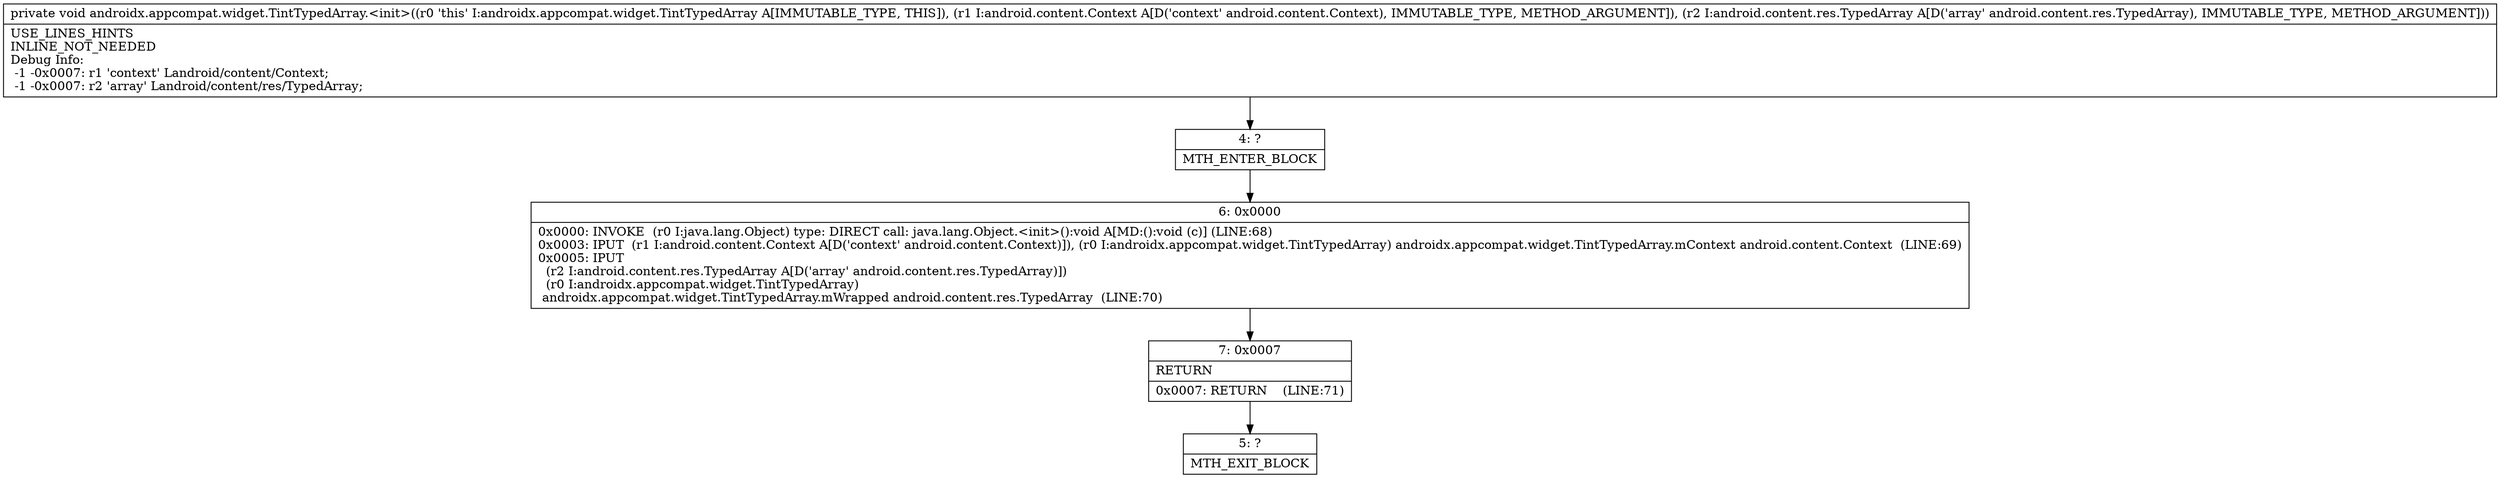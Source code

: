 digraph "CFG forandroidx.appcompat.widget.TintTypedArray.\<init\>(Landroid\/content\/Context;Landroid\/content\/res\/TypedArray;)V" {
Node_4 [shape=record,label="{4\:\ ?|MTH_ENTER_BLOCK\l}"];
Node_6 [shape=record,label="{6\:\ 0x0000|0x0000: INVOKE  (r0 I:java.lang.Object) type: DIRECT call: java.lang.Object.\<init\>():void A[MD:():void (c)] (LINE:68)\l0x0003: IPUT  (r1 I:android.content.Context A[D('context' android.content.Context)]), (r0 I:androidx.appcompat.widget.TintTypedArray) androidx.appcompat.widget.TintTypedArray.mContext android.content.Context  (LINE:69)\l0x0005: IPUT  \l  (r2 I:android.content.res.TypedArray A[D('array' android.content.res.TypedArray)])\l  (r0 I:androidx.appcompat.widget.TintTypedArray)\l androidx.appcompat.widget.TintTypedArray.mWrapped android.content.res.TypedArray  (LINE:70)\l}"];
Node_7 [shape=record,label="{7\:\ 0x0007|RETURN\l|0x0007: RETURN    (LINE:71)\l}"];
Node_5 [shape=record,label="{5\:\ ?|MTH_EXIT_BLOCK\l}"];
MethodNode[shape=record,label="{private void androidx.appcompat.widget.TintTypedArray.\<init\>((r0 'this' I:androidx.appcompat.widget.TintTypedArray A[IMMUTABLE_TYPE, THIS]), (r1 I:android.content.Context A[D('context' android.content.Context), IMMUTABLE_TYPE, METHOD_ARGUMENT]), (r2 I:android.content.res.TypedArray A[D('array' android.content.res.TypedArray), IMMUTABLE_TYPE, METHOD_ARGUMENT]))  | USE_LINES_HINTS\lINLINE_NOT_NEEDED\lDebug Info:\l  \-1 \-0x0007: r1 'context' Landroid\/content\/Context;\l  \-1 \-0x0007: r2 'array' Landroid\/content\/res\/TypedArray;\l}"];
MethodNode -> Node_4;Node_4 -> Node_6;
Node_6 -> Node_7;
Node_7 -> Node_5;
}

